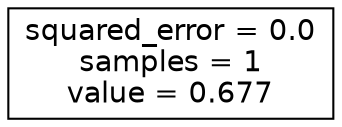 digraph Tree {
node [shape=box, fontname="helvetica"] ;
edge [fontname="helvetica"] ;
0 [label="squared_error = 0.0\nsamples = 1\nvalue = 0.677"] ;
}